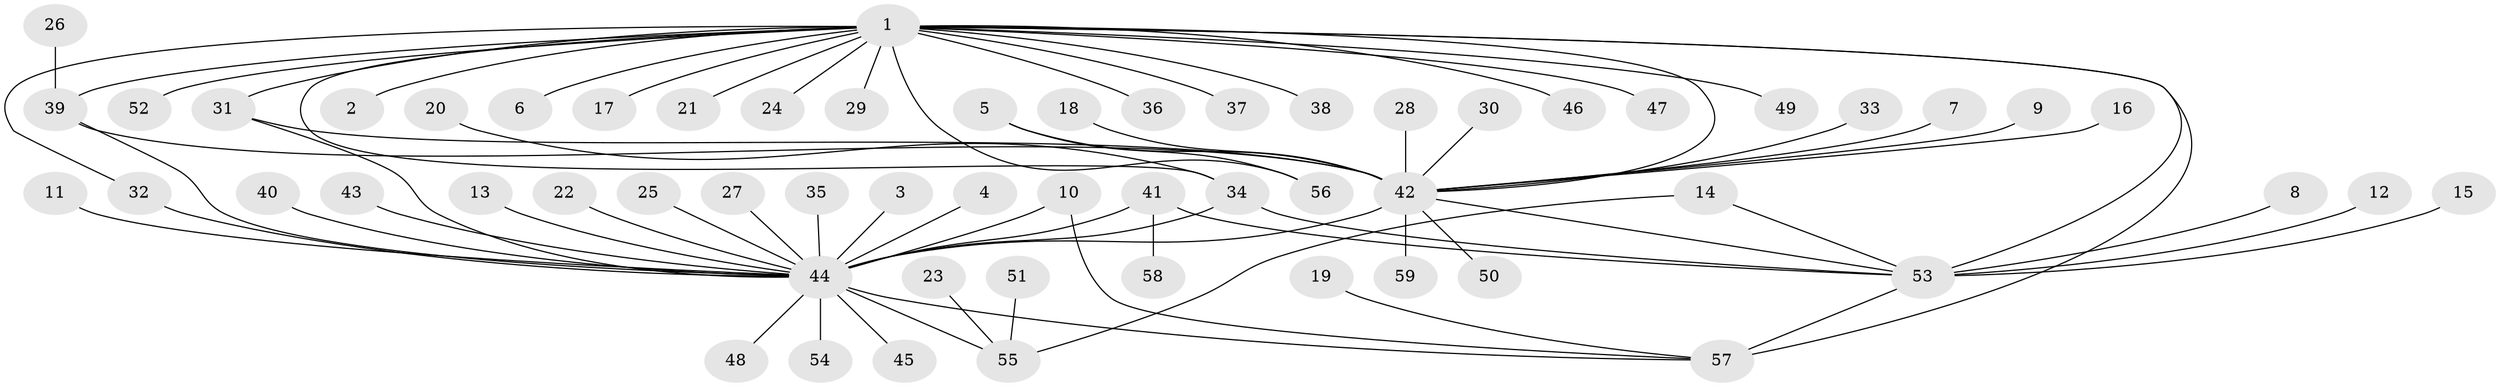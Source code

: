 // original degree distribution, {11: 0.017241379310344827, 13: 0.008620689655172414, 3: 0.08620689655172414, 5: 0.02586206896551724, 29: 0.008620689655172414, 14: 0.008620689655172414, 1: 0.603448275862069, 8: 0.008620689655172414, 6: 0.017241379310344827, 2: 0.1724137931034483, 4: 0.034482758620689655, 7: 0.008620689655172414}
// Generated by graph-tools (version 1.1) at 2025/25/03/09/25 03:25:59]
// undirected, 59 vertices, 72 edges
graph export_dot {
graph [start="1"]
  node [color=gray90,style=filled];
  1;
  2;
  3;
  4;
  5;
  6;
  7;
  8;
  9;
  10;
  11;
  12;
  13;
  14;
  15;
  16;
  17;
  18;
  19;
  20;
  21;
  22;
  23;
  24;
  25;
  26;
  27;
  28;
  29;
  30;
  31;
  32;
  33;
  34;
  35;
  36;
  37;
  38;
  39;
  40;
  41;
  42;
  43;
  44;
  45;
  46;
  47;
  48;
  49;
  50;
  51;
  52;
  53;
  54;
  55;
  56;
  57;
  58;
  59;
  1 -- 2 [weight=1.0];
  1 -- 6 [weight=1.0];
  1 -- 17 [weight=1.0];
  1 -- 21 [weight=1.0];
  1 -- 24 [weight=1.0];
  1 -- 29 [weight=1.0];
  1 -- 31 [weight=1.0];
  1 -- 32 [weight=1.0];
  1 -- 34 [weight=1.0];
  1 -- 36 [weight=1.0];
  1 -- 37 [weight=1.0];
  1 -- 38 [weight=1.0];
  1 -- 39 [weight=1.0];
  1 -- 42 [weight=1.0];
  1 -- 46 [weight=1.0];
  1 -- 47 [weight=1.0];
  1 -- 49 [weight=1.0];
  1 -- 52 [weight=1.0];
  1 -- 53 [weight=1.0];
  1 -- 56 [weight=1.0];
  1 -- 57 [weight=2.0];
  3 -- 44 [weight=1.0];
  4 -- 44 [weight=1.0];
  5 -- 42 [weight=2.0];
  5 -- 56 [weight=1.0];
  7 -- 42 [weight=1.0];
  8 -- 53 [weight=1.0];
  9 -- 42 [weight=1.0];
  10 -- 44 [weight=1.0];
  10 -- 57 [weight=1.0];
  11 -- 44 [weight=1.0];
  12 -- 53 [weight=1.0];
  13 -- 44 [weight=1.0];
  14 -- 53 [weight=1.0];
  14 -- 55 [weight=1.0];
  15 -- 53 [weight=2.0];
  16 -- 42 [weight=1.0];
  18 -- 42 [weight=1.0];
  19 -- 57 [weight=1.0];
  20 -- 34 [weight=1.0];
  22 -- 44 [weight=1.0];
  23 -- 55 [weight=1.0];
  25 -- 44 [weight=1.0];
  26 -- 39 [weight=1.0];
  27 -- 44 [weight=1.0];
  28 -- 42 [weight=2.0];
  30 -- 42 [weight=1.0];
  31 -- 42 [weight=1.0];
  31 -- 44 [weight=1.0];
  32 -- 44 [weight=1.0];
  33 -- 42 [weight=1.0];
  34 -- 44 [weight=2.0];
  34 -- 53 [weight=1.0];
  35 -- 44 [weight=1.0];
  39 -- 42 [weight=1.0];
  39 -- 44 [weight=1.0];
  40 -- 44 [weight=1.0];
  41 -- 44 [weight=1.0];
  41 -- 53 [weight=1.0];
  41 -- 58 [weight=1.0];
  42 -- 44 [weight=3.0];
  42 -- 50 [weight=1.0];
  42 -- 53 [weight=1.0];
  42 -- 59 [weight=1.0];
  43 -- 44 [weight=1.0];
  44 -- 45 [weight=1.0];
  44 -- 48 [weight=1.0];
  44 -- 54 [weight=1.0];
  44 -- 55 [weight=1.0];
  44 -- 57 [weight=1.0];
  51 -- 55 [weight=1.0];
  53 -- 57 [weight=1.0];
}
